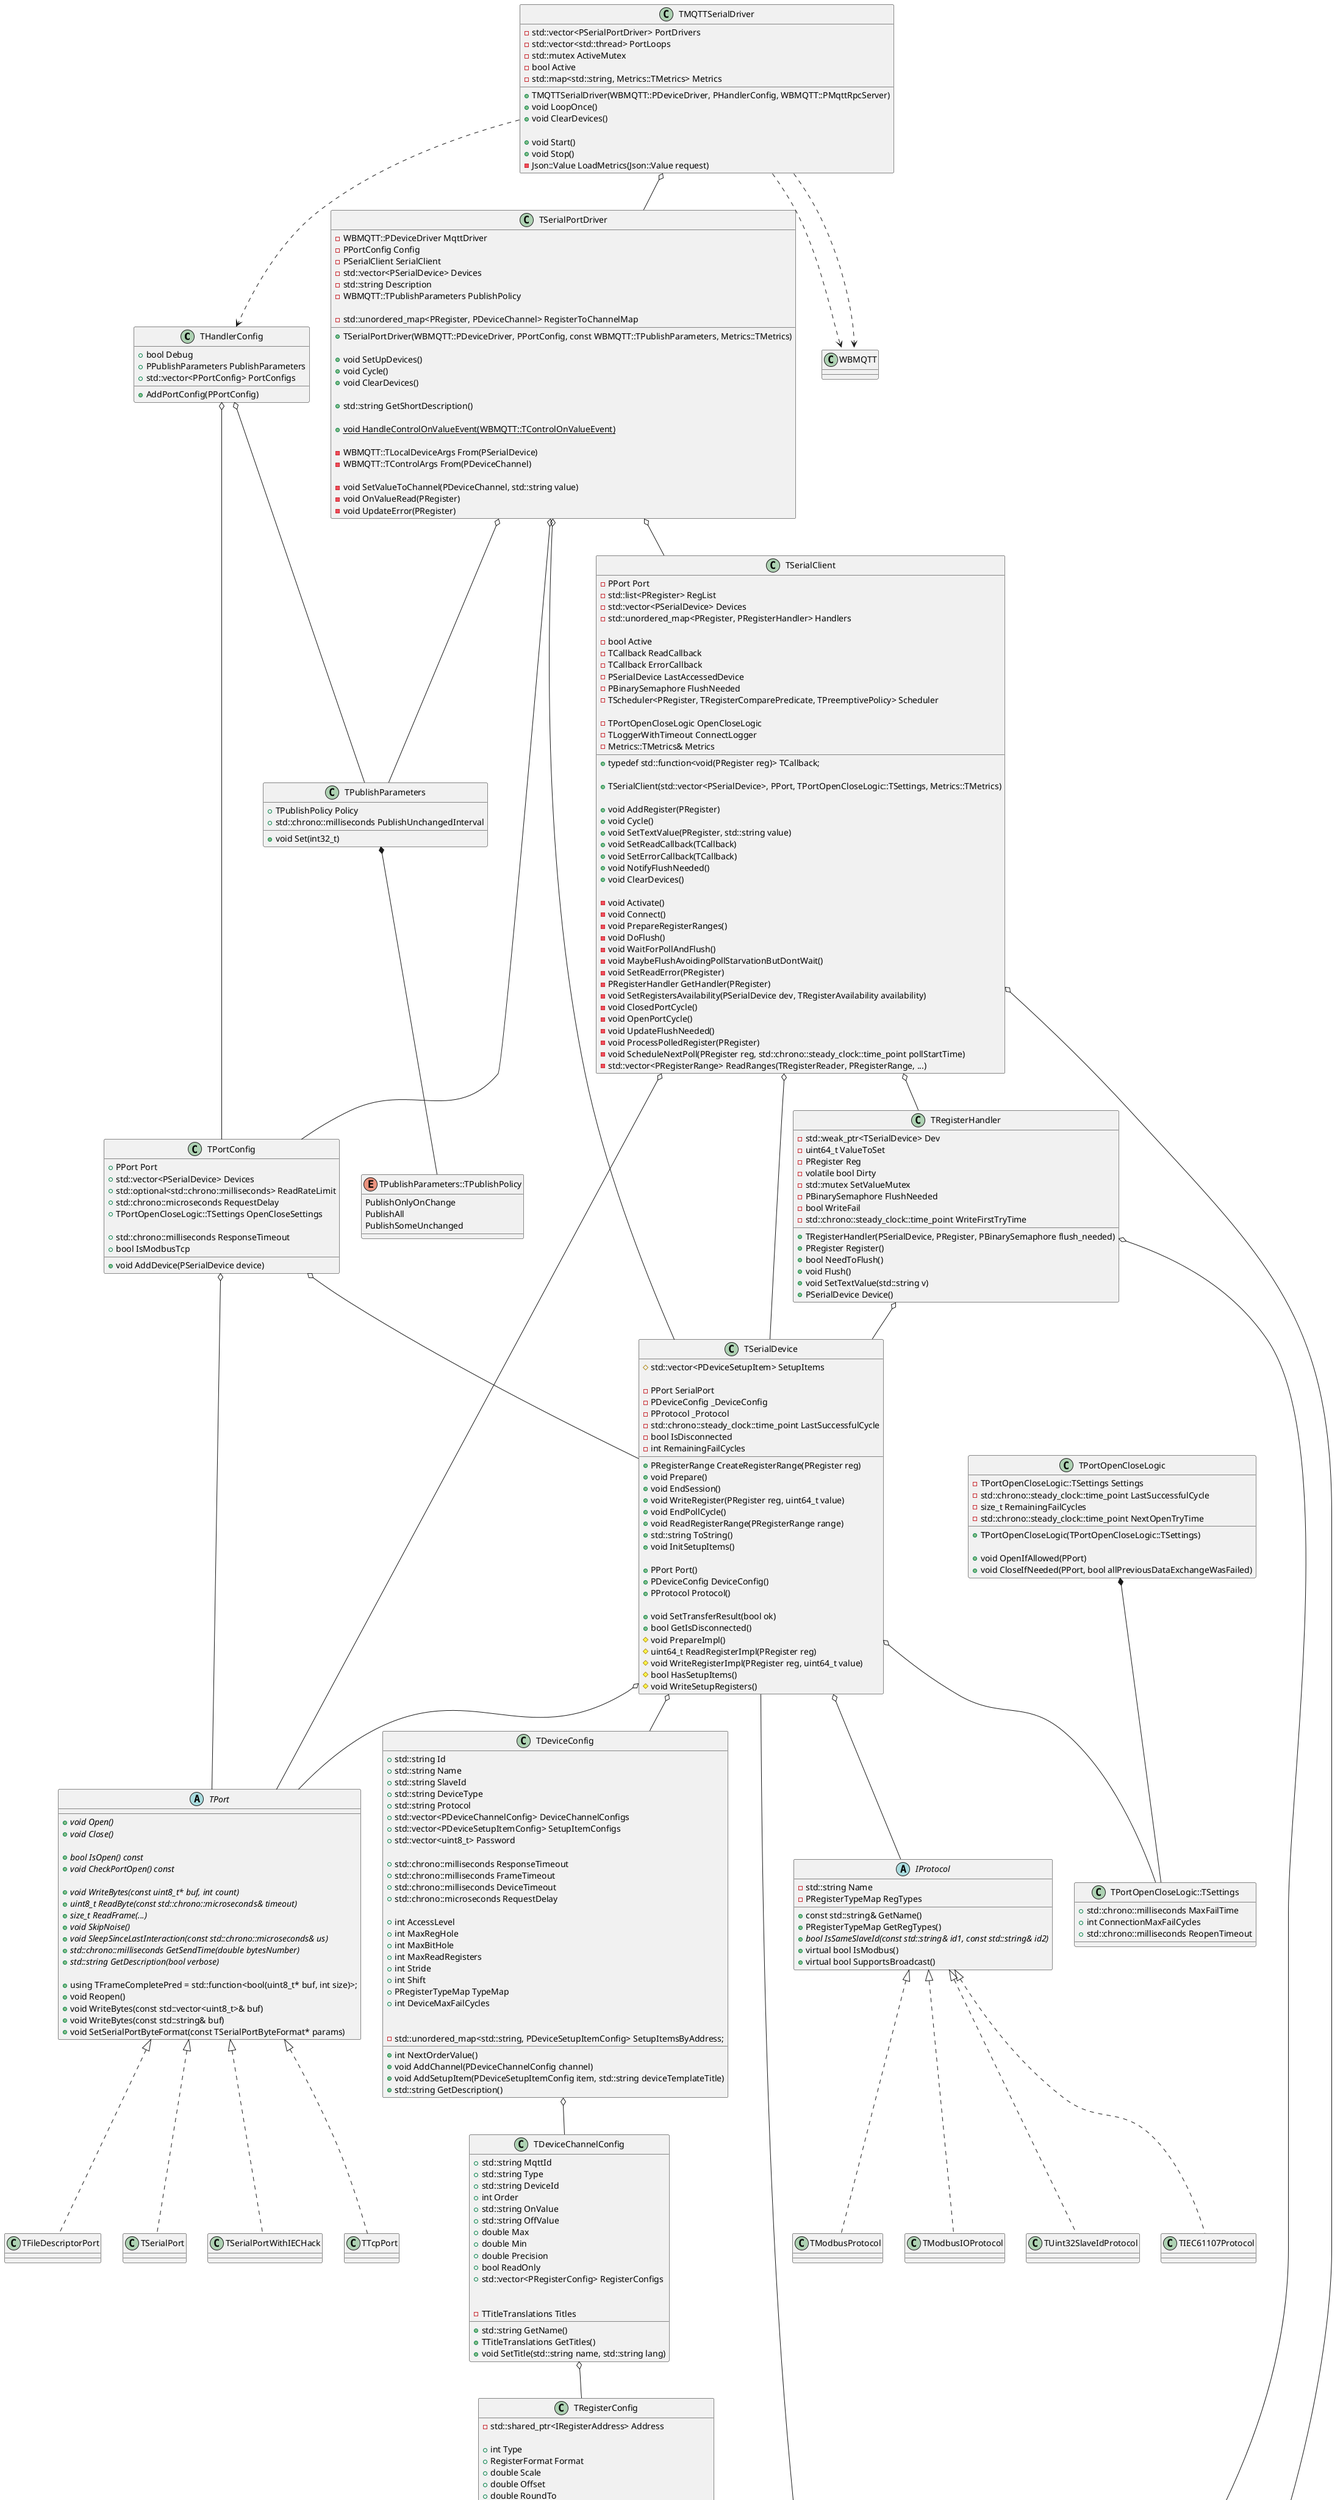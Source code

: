 @startuml

class THandlerConfig {
   +bool Debug
   +PPublishParameters PublishParameters
   +std::vector<PPortConfig> PortConfigs
   +AddPortConfig(PPortConfig)
}

class TPortConfig{
    +PPort Port
    +std::vector<PSerialDevice> Devices
    +std::optional<std::chrono::milliseconds> ReadRateLimit
    +std::chrono::microseconds RequestDelay
    +TPortOpenCloseLogic::TSettings OpenCloseSettings

    +std::chrono::milliseconds ResponseTimeout
    +bool IsModbusTcp

    +void AddDevice(PSerialDevice device)
}

TPort <|.. TFileDescriptorPort
TPort <|.. TSerialPort
TPort <|.. TSerialPortWithIECHack
TPort <|.. TTcpPort

class TPortOpenCloseLogic
{
    +TPortOpenCloseLogic(TPortOpenCloseLogic::TSettings)

    +void OpenIfAllowed(PPort)
    +void CloseIfNeeded(PPort, bool allPreviousDataExchangeWasFailed)

    -TPortOpenCloseLogic::TSettings Settings
    -std::chrono::steady_clock::time_point LastSuccessfulCycle
    -size_t RemainingFailCycles
    -std::chrono::steady_clock::time_point NextOpenTryTime
}

class TPortOpenCloseLogic::TSettings
{
   +std::chrono::milliseconds MaxFailTime
   +int ConnectionMaxFailCycles
   +std::chrono::milliseconds ReopenTimeout
}

TPortOpenCloseLogic *-- TPortOpenCloseLogic::TSettings

abstract class TPort
{
    +{abstract} void Open()
    +{abstract} void Close()

    +{abstract} bool IsOpen() const
    +{abstract} void CheckPortOpen() const

    +{abstract} void WriteBytes(const uint8_t* buf, int count)
    +{abstract} uint8_t ReadByte(const std::chrono::microseconds& timeout)
    +{abstract} size_t ReadFrame(...)
    +{abstract} void SkipNoise()
    +{abstract} void SleepSinceLastInteraction(const std::chrono::microseconds& us)
    +{abstract} std::chrono::milliseconds GetSendTime(double bytesNumber)
    +{abstract} std::string GetDescription(bool verbose)

    +using TFrameCompletePred = std::function<bool(uint8_t* buf, int size)>;
    +void Reopen()
    +void WriteBytes(const std::vector<uint8_t>& buf)
    +void WriteBytes(const std::string& buf)
    +void SetSerialPortByteFormat(const TSerialPortByteFormat* params)
}

abstract class IProtocol
{
    +const std::string& GetName()
    +PRegisterTypeMap GetRegTypes()
    +{abstract} bool IsSameSlaveId(const std::string& id1, const std::string& id2)
    +virtual bool IsModbus()
    +virtual bool SupportsBroadcast()

    -std::string Name
    -PRegisterTypeMap RegTypes
}

class TSerialDevice
{
    +PRegisterRange CreateRegisterRange(PRegister reg)
    +void Prepare()
    +void EndSession()
    +void WriteRegister(PRegister reg, uint64_t value)
    +void EndPollCycle()
    +void ReadRegisterRange(PRegisterRange range)
    +std::string ToString()
    +void InitSetupItems()

    +PPort Port()
    +PDeviceConfig DeviceConfig()
    +PProtocol Protocol()

    +void SetTransferResult(bool ok)
    +bool GetIsDisconnected()

    #std::vector<PDeviceSetupItem> SetupItems
    #void PrepareImpl()
    #uint64_t ReadRegisterImpl(PRegister reg)
    #void WriteRegisterImpl(PRegister reg, uint64_t value)
    #bool HasSetupItems()
    #void WriteSetupRegisters()

    -PPort SerialPort
    -PDeviceConfig _DeviceConfig
    -PProtocol _Protocol
    -std::chrono::steady_clock::time_point LastSuccessfulCycle
    -bool IsDisconnected
    -int RemainingFailCycles
}

class TDeviceConfig
{
    +std::string Id
    +std::string Name
    +std::string SlaveId
    +std::string DeviceType
    +std::string Protocol
    +std::vector<PDeviceChannelConfig> DeviceChannelConfigs
    +std::vector<PDeviceSetupItemConfig> SetupItemConfigs
    +std::vector<uint8_t> Password

    +std::chrono::milliseconds ResponseTimeout
    +std::chrono::milliseconds FrameTimeout
    +std::chrono::milliseconds DeviceTimeout
    +std::chrono::microseconds RequestDelay

    +int AccessLevel
    +int MaxRegHole
    +int MaxBitHole
    +int MaxReadRegisters
    +int Stride
    +int Shift
    +PRegisterTypeMap TypeMap
    +int DeviceMaxFailCycles

    +int NextOrderValue()
    +void AddChannel(PDeviceChannelConfig channel)
    +void AddSetupItem(PDeviceSetupItemConfig item, std::string deviceTemplateTitle)
    +std::string GetDescription()

    -std::unordered_map<std::string, PDeviceSetupItemConfig> SetupItemsByAddress;
}

class TDeviceChannelConfig
{
    +std::string MqttId
    +std::string Type
    +std::string DeviceId
    +int Order
    +std::string OnValue
    +std::string OffValue
    +double Max
    +double Min
    +double Precision
    +bool ReadOnly
    +std::vector<PRegisterConfig> RegisterConfigs

    +std::string GetName()
    +TTitleTranslations GetTitles()
    +void SetTitle(std::string name, std::string lang)

    -TTitleTranslations Titles
}

class TRegisterConfig
{
    -std::shared_ptr<IRegisterAddress> Address

    +int Type
    +RegisterFormat Format
    +double Scale
    +double Offset
    +double RoundTo
    +bool WriteOnly
    +bool ReadOnly
    +std::string TypeName

    +std::optional<std::chrono::milliseconds> ReadRateLimit
    +std::optional<std::chrono::milliseconds> ReadPeriod
    +std::optional<uint64_t> ErrorValue
    +EWordOrder WordOrder
    +uint8_t BitOffset
    +uint8_t BitWidth
    +std::optional<uint64_t> UnsupportedValue

    +uint8_t GetBitWidth() const
    +uint8_t GetByteWidth() const
    +uint8_t Get16BitWidth() const

    +std::string ToString() const

    +IRegisterAddress GetAddress()

    +{static} PRegisterConfig Create(...)
}

interface IRegisterAddress
{
    +{abstract} std::string ToString()
    +{abstract} bool operator<(IRegisterAddress addr)
    +{abstract} IRegisterAddress CalcNewAddress(...)
}

TPortConfig o-- TPort
TPortConfig o-- TSerialDevice
TSerialDevice o-- TPort
TSerialDevice o-- IProtocol
TSerialDevice o-- TDeviceConfig
TDeviceConfig o-- TDeviceChannelConfig
TDeviceChannelConfig o-- TRegisterConfig
TSerialDevice o-- TPortOpenCloseLogic::TSettings

TRegisterConfig o-- IRegisterAddress
IRegisterAddress <|.. TUint32RegisterAddress
IRegisterAddress <|.. TStringRegisterAddress
IRegisterAddress <|.. TObisRegisterAddress
IRegisterAddress <|.. TSomfyAddress

IProtocol <|.. TModbusProtocol
IProtocol <|.. TModbusIOProtocol
IProtocol <|.. TUint32SlaveIdProtocol
IProtocol <|.. TIEC61107Protocol

class TPublishParameters {
    +TPublishPolicy Policy
    +std::chrono::milliseconds PublishUnchangedInterval

    +void Set(int32_t)
}

enum TPublishParameters::TPublishPolicy{
        PublishOnlyOnChange
        PublishAll
        PublishSomeUnchanged
}

TPublishParameters *-- TPublishParameters::TPublishPolicy

THandlerConfig o-- TPortConfig
THandlerConfig o-- TPublishParameters

class TSerialPortDriver
{
    +TSerialPortDriver(WBMQTT::PDeviceDriver, PPortConfig, const WBMQTT::TPublishParameters, Metrics::TMetrics)

    +void SetUpDevices()
    +void Cycle()
    +void ClearDevices()

    +std::string GetShortDescription()

    +{static} void HandleControlOnValueEvent(WBMQTT::TControlOnValueEvent)

    -WBMQTT::TLocalDeviceArgs From(PSerialDevice)
    -WBMQTT::TControlArgs From(PDeviceChannel)

    -void SetValueToChannel(PDeviceChannel, std::string value)
    -void OnValueRead(PRegister)
    -void UpdateError(PRegister)

    -WBMQTT::PDeviceDriver MqttDriver
    -PPortConfig Config
    -PSerialClient SerialClient
    -std::vector<PSerialDevice> Devices
    -std::string Description
    -WBMQTT::TPublishParameters PublishPolicy

    -std::unordered_map<PRegister, PDeviceChannel> RegisterToChannelMap
}

class TSerialClient
{
    +typedef std::function<void(PRegister reg)> TCallback;

    +TSerialClient(std::vector<PSerialDevice>, PPort, TPortOpenCloseLogic::TSettings, Metrics::TMetrics)

    +void AddRegister(PRegister)
    +void Cycle()
    +void SetTextValue(PRegister, std::string value)
    +void SetReadCallback(TCallback)
    +void SetErrorCallback(TCallback)
    +void NotifyFlushNeeded()
    +void ClearDevices()

    -void Activate()
    -void Connect()
    -void PrepareRegisterRanges()
    -void DoFlush()
    -void WaitForPollAndFlush()
    -void MaybeFlushAvoidingPollStarvationButDontWait()
    -void SetReadError(PRegister)
    -PRegisterHandler GetHandler(PRegister)
    -void SetRegistersAvailability(PSerialDevice dev, TRegisterAvailability availability)
    -void ClosedPortCycle()
    -void OpenPortCycle()
    -void UpdateFlushNeeded()
    -void ProcessPolledRegister(PRegister)
    -void ScheduleNextPoll(PRegister reg, std::chrono::steady_clock::time_point pollStartTime)
    -std::vector<PRegisterRange> ReadRanges(TRegisterReader, PRegisterRange, ...)

    -PPort Port
    -std::list<PRegister> RegList
    -std::vector<PSerialDevice> Devices
    -std::unordered_map<PRegister, PRegisterHandler> Handlers

    -bool Active
    -TCallback ReadCallback
    -TCallback ErrorCallback
    -PSerialDevice LastAccessedDevice
    -PBinarySemaphore FlushNeeded
    -TScheduler<PRegister, TRegisterComparePredicate, TPreemptivePolicy> Scheduler

    -TPortOpenCloseLogic OpenCloseLogic
    -TLoggerWithTimeout ConnectLogger
    -Metrics::TMetrics& Metrics
}

TSerialPortDriver o-- TSerialClient
TSerialPortDriver o-- TPortConfig
TSerialPortDriver o-- TSerialDevice
TSerialClient o-- TPort
TSerialClient o-- TSerialDevice
TSerialPortDriver o-- TPublishParameters
TSerialClient o-- TRegister
TSerialClient o-- TRegisterHandler

class TMQTTSerialDriver
{
    +TMQTTSerialDriver(WBMQTT::PDeviceDriver, PHandlerConfig, WBMQTT::PMqttRpcServer)
    +void LoopOnce()
    +void ClearDevices()

    +void Start()
    +void Stop()

    -std::vector<PSerialPortDriver> PortDrivers
    -std::vector<std::thread> PortLoops
    -std::mutex ActiveMutex
    -bool Active
    -std::map<std::string, Metrics::TMetrics> Metrics

    -Json::Value LoadMetrics(Json::Value request)
}

TMQTTSerialDriver ..> THandlerConfig
TMQTTSerialDriver ..> WBMQTT::TDeviceDriver
TMQTTSerialDriver ..> WBMQTT::TMqttRpcServer
TMQTTSerialDriver o-- TSerialPortDriver

class TRegister
{
    +TRegister(PSerialDevice, PRegisterConfig, std::string channelName)

    +std::string ToString()
    +PSerialDevice Device()
    +TRegisterAvailability GetAvailable()
    +void SetAvailable(TRegisterAvailability available)
    +uint64_t GetValue()
    +void SetValue(uint64_t value, bool clearReadError = true)

    +void SetError(TError error)
    +void ClearError(TError error)
    +TErrorState GetErrorState()

    +void SetLastPollTime(std::chrono::steady_clock::time_point pollTime)

    +std::string GetChannelName()

    -std::weak_ptr<TSerialDevice> _Device
    -TRegisterAvailability Available = TRegisterAvailability::UNKNOWN
    -uint64_t Value
    -std::string ChannelName
    -TErrorState ErrorState
    -std::chrono::steady_clock::time_point LastPollTime

    -{static} std::map<std::tuple<PSerialDevice, PRegisterConfig>, PRegister> RegStorage
    -{static} std::mutex Mutex

    +{static} PRegister Intern(PSerialDevice, PRegisterConfig, std::string channelName)
    +{static} void DeleteIntern()
}

enum TError
{
        ReadError
        WriteError
        PollIntervalMissError
        MAX_ERRORS
}

class TErrorState{
    +std::bitset<TError::MAX_ERRORS>
}

enum TRegisterAvailability
{
    UNKNOWN
    AVAILABLE
    UNAVAILABLE
}

TRegisterConfig <|.. TRegister
TRegister *-- TError
TRegister <.. TErrorState
TRegister o-- TSerialDevice
TRegister o-- TRegisterConfig
TRegister o-- TRegister
TRegister *-- TRegisterAvailability

class TRegisterHandler
{
    +TRegisterHandler(PSerialDevice, PRegister, PBinarySemaphore flush_needed)
    +PRegister Register()
    +bool NeedToFlush()
    +void Flush()
    +void SetTextValue(std::string v)
    +PSerialDevice Device()

    -std::weak_ptr<TSerialDevice> Dev
    -uint64_t ValueToSet
    -PRegister Reg
    -volatile bool Dirty
    -std::mutex SetValueMutex
    -PBinarySemaphore FlushNeeded
    -bool WriteFail
    -std::chrono::steady_clock::time_point WriteFirstTryTime
}

TRegisterHandler o-- TSerialDevice
TRegisterHandler o-- TRegister

@enduml

